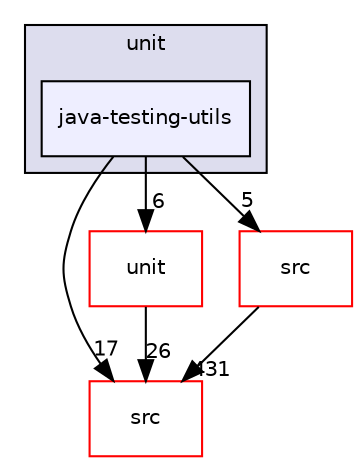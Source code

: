 digraph "/home/runner/work/cbmc-documentation/cbmc-documentation/jbmc/unit/java-testing-utils" {
  bgcolor=transparent;
  compound=true
  node [ fontsize="10", fontname="Helvetica"];
  edge [ labelfontsize="10", labelfontname="Helvetica"];
  subgraph clusterdir_27b44ebddc4339774833567a491d16f4 {
    graph [ bgcolor="#ddddee", pencolor="black", label="unit" fontname="Helvetica", fontsize="10", URL="dir_27b44ebddc4339774833567a491d16f4.html"]
  dir_1bb1df812c2fdba3c4c2a9a7d458b6af [shape=box, label="java-testing-utils", style="filled", fillcolor="#eeeeff", pencolor="black", URL="dir_1bb1df812c2fdba3c4c2a9a7d458b6af.html"];
  }
  dir_68267d1309a1af8e8297ef4c3efbcdba [shape=box label="src" color="red" URL="dir_68267d1309a1af8e8297ef4c3efbcdba.html"];
  dir_cc0b5cae3b7a81a4c0ef074802e575f9 [shape=box label="unit" color="red" URL="dir_cc0b5cae3b7a81a4c0ef074802e575f9.html"];
  dir_7d9c2272cea08e738f9482db6f677351 [shape=box label="src" color="red" URL="dir_7d9c2272cea08e738f9482db6f677351.html"];
  dir_1bb1df812c2fdba3c4c2a9a7d458b6af->dir_68267d1309a1af8e8297ef4c3efbcdba [headlabel="17", labeldistance=1.5 headhref="dir_000013_000014.html"];
  dir_1bb1df812c2fdba3c4c2a9a7d458b6af->dir_cc0b5cae3b7a81a4c0ef074802e575f9 [headlabel="6", labeldistance=1.5 headhref="dir_000013_000060.html"];
  dir_1bb1df812c2fdba3c4c2a9a7d458b6af->dir_7d9c2272cea08e738f9482db6f677351 [headlabel="5", labeldistance=1.5 headhref="dir_000013_000006.html"];
  dir_cc0b5cae3b7a81a4c0ef074802e575f9->dir_68267d1309a1af8e8297ef4c3efbcdba [headlabel="26", labeldistance=1.5 headhref="dir_000060_000014.html"];
  dir_7d9c2272cea08e738f9482db6f677351->dir_68267d1309a1af8e8297ef4c3efbcdba [headlabel="431", labeldistance=1.5 headhref="dir_000006_000014.html"];
}
